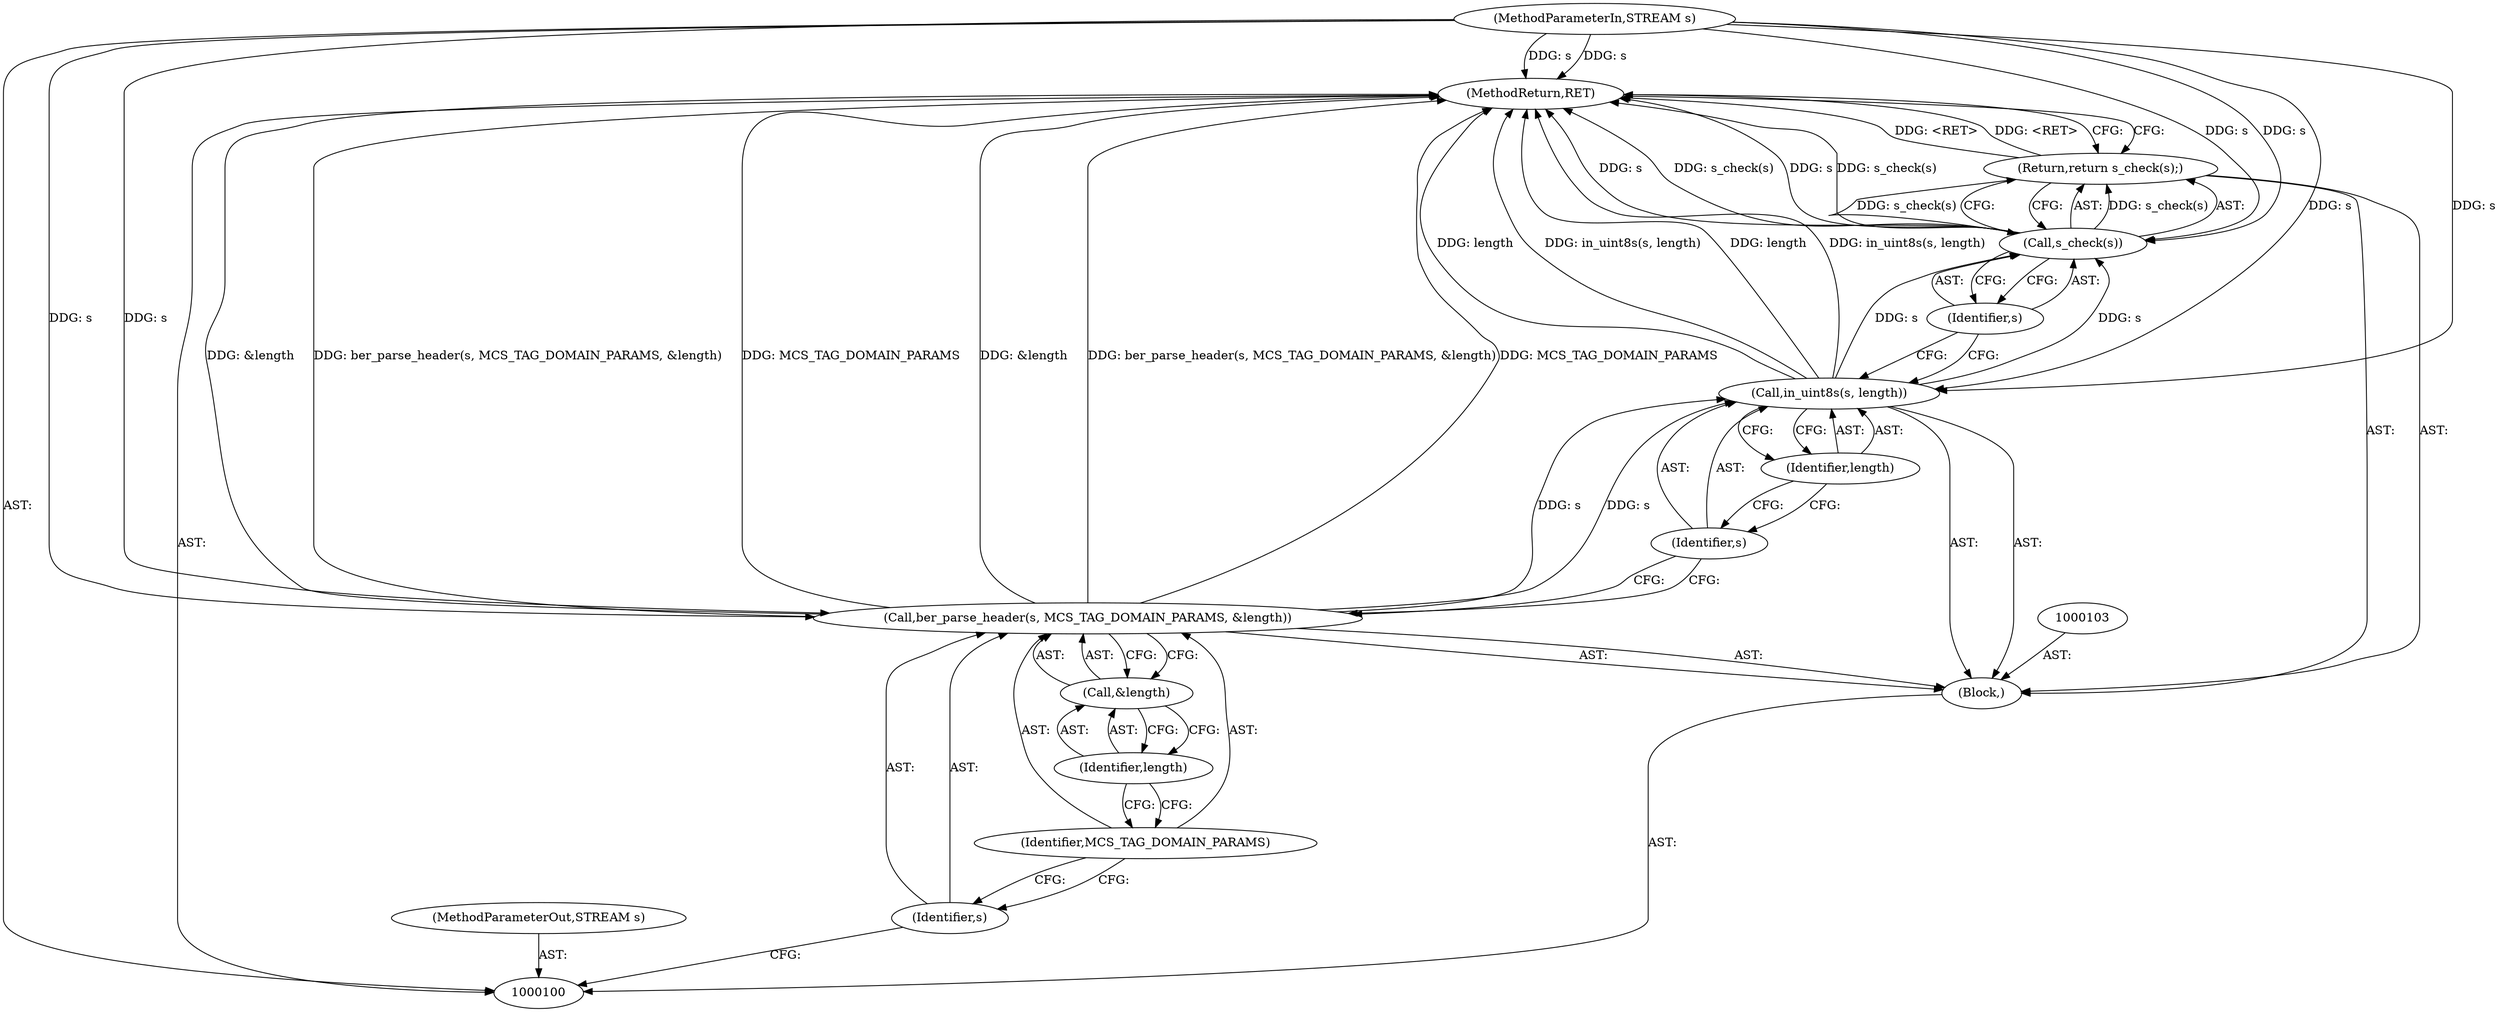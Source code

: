 digraph "1_rdesktop_4dca546d04321a610c1835010b5dad85163b65e1_4" {
"1000115" [label="(MethodReturn,RET)"];
"1000101" [label="(MethodParameterIn,STREAM s)"];
"1000140" [label="(MethodParameterOut,STREAM s)"];
"1000102" [label="(Block,)"];
"1000105" [label="(Identifier,s)"];
"1000104" [label="(Call,ber_parse_header(s, MCS_TAG_DOMAIN_PARAMS, &length))"];
"1000106" [label="(Identifier,MCS_TAG_DOMAIN_PARAMS)"];
"1000107" [label="(Call,&length)"];
"1000108" [label="(Identifier,length)"];
"1000110" [label="(Identifier,s)"];
"1000111" [label="(Identifier,length)"];
"1000109" [label="(Call,in_uint8s(s, length))"];
"1000114" [label="(Identifier,s)"];
"1000112" [label="(Return,return s_check(s);)"];
"1000113" [label="(Call,s_check(s))"];
"1000115" -> "1000100"  [label="AST: "];
"1000115" -> "1000112"  [label="CFG: "];
"1000112" -> "1000115"  [label="DDG: <RET>"];
"1000104" -> "1000115"  [label="DDG: &length"];
"1000104" -> "1000115"  [label="DDG: ber_parse_header(s, MCS_TAG_DOMAIN_PARAMS, &length)"];
"1000104" -> "1000115"  [label="DDG: MCS_TAG_DOMAIN_PARAMS"];
"1000113" -> "1000115"  [label="DDG: s"];
"1000113" -> "1000115"  [label="DDG: s_check(s)"];
"1000109" -> "1000115"  [label="DDG: length"];
"1000109" -> "1000115"  [label="DDG: in_uint8s(s, length)"];
"1000101" -> "1000115"  [label="DDG: s"];
"1000101" -> "1000100"  [label="AST: "];
"1000101" -> "1000115"  [label="DDG: s"];
"1000101" -> "1000104"  [label="DDG: s"];
"1000101" -> "1000109"  [label="DDG: s"];
"1000101" -> "1000113"  [label="DDG: s"];
"1000140" -> "1000100"  [label="AST: "];
"1000102" -> "1000100"  [label="AST: "];
"1000103" -> "1000102"  [label="AST: "];
"1000104" -> "1000102"  [label="AST: "];
"1000109" -> "1000102"  [label="AST: "];
"1000112" -> "1000102"  [label="AST: "];
"1000105" -> "1000104"  [label="AST: "];
"1000105" -> "1000100"  [label="CFG: "];
"1000106" -> "1000105"  [label="CFG: "];
"1000104" -> "1000102"  [label="AST: "];
"1000104" -> "1000107"  [label="CFG: "];
"1000105" -> "1000104"  [label="AST: "];
"1000106" -> "1000104"  [label="AST: "];
"1000107" -> "1000104"  [label="AST: "];
"1000110" -> "1000104"  [label="CFG: "];
"1000104" -> "1000115"  [label="DDG: &length"];
"1000104" -> "1000115"  [label="DDG: ber_parse_header(s, MCS_TAG_DOMAIN_PARAMS, &length)"];
"1000104" -> "1000115"  [label="DDG: MCS_TAG_DOMAIN_PARAMS"];
"1000101" -> "1000104"  [label="DDG: s"];
"1000104" -> "1000109"  [label="DDG: s"];
"1000106" -> "1000104"  [label="AST: "];
"1000106" -> "1000105"  [label="CFG: "];
"1000108" -> "1000106"  [label="CFG: "];
"1000107" -> "1000104"  [label="AST: "];
"1000107" -> "1000108"  [label="CFG: "];
"1000108" -> "1000107"  [label="AST: "];
"1000104" -> "1000107"  [label="CFG: "];
"1000108" -> "1000107"  [label="AST: "];
"1000108" -> "1000106"  [label="CFG: "];
"1000107" -> "1000108"  [label="CFG: "];
"1000110" -> "1000109"  [label="AST: "];
"1000110" -> "1000104"  [label="CFG: "];
"1000111" -> "1000110"  [label="CFG: "];
"1000111" -> "1000109"  [label="AST: "];
"1000111" -> "1000110"  [label="CFG: "];
"1000109" -> "1000111"  [label="CFG: "];
"1000109" -> "1000102"  [label="AST: "];
"1000109" -> "1000111"  [label="CFG: "];
"1000110" -> "1000109"  [label="AST: "];
"1000111" -> "1000109"  [label="AST: "];
"1000114" -> "1000109"  [label="CFG: "];
"1000109" -> "1000115"  [label="DDG: length"];
"1000109" -> "1000115"  [label="DDG: in_uint8s(s, length)"];
"1000104" -> "1000109"  [label="DDG: s"];
"1000101" -> "1000109"  [label="DDG: s"];
"1000109" -> "1000113"  [label="DDG: s"];
"1000114" -> "1000113"  [label="AST: "];
"1000114" -> "1000109"  [label="CFG: "];
"1000113" -> "1000114"  [label="CFG: "];
"1000112" -> "1000102"  [label="AST: "];
"1000112" -> "1000113"  [label="CFG: "];
"1000113" -> "1000112"  [label="AST: "];
"1000115" -> "1000112"  [label="CFG: "];
"1000112" -> "1000115"  [label="DDG: <RET>"];
"1000113" -> "1000112"  [label="DDG: s_check(s)"];
"1000113" -> "1000112"  [label="AST: "];
"1000113" -> "1000114"  [label="CFG: "];
"1000114" -> "1000113"  [label="AST: "];
"1000112" -> "1000113"  [label="CFG: "];
"1000113" -> "1000115"  [label="DDG: s"];
"1000113" -> "1000115"  [label="DDG: s_check(s)"];
"1000113" -> "1000112"  [label="DDG: s_check(s)"];
"1000109" -> "1000113"  [label="DDG: s"];
"1000101" -> "1000113"  [label="DDG: s"];
}
